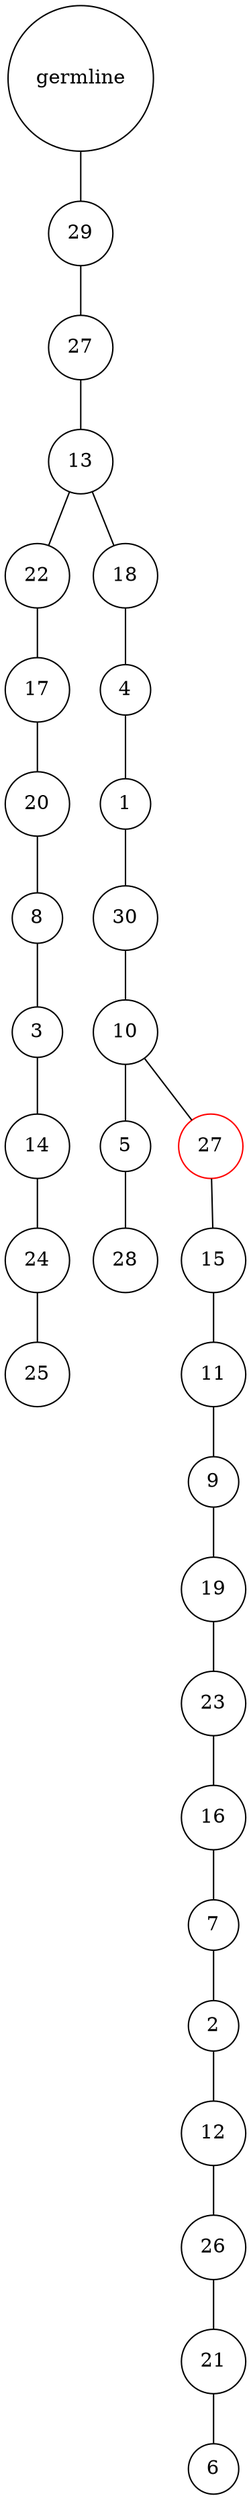 graph {
	rankdir=UD;
	splines=line;
	node [shape=circle]
	"0x7f2464f6fa90" [label="germline"];
	"0x7f2464f6fac0" [label="29"];
	"0x7f2464f6fa90" -- "0x7f2464f6fac0" ;
	"0x7f2464f6faf0" [label="27"];
	"0x7f2464f6fac0" -- "0x7f2464f6faf0" ;
	"0x7f2464f6fb20" [label="13"];
	"0x7f2464f6faf0" -- "0x7f2464f6fb20" ;
	"0x7f2464f6fb50" [label="22"];
	"0x7f2464f6fb20" -- "0x7f2464f6fb50" ;
	"0x7f2464f6fb80" [label="17"];
	"0x7f2464f6fb50" -- "0x7f2464f6fb80" ;
	"0x7f2464f6fbb0" [label="20"];
	"0x7f2464f6fb80" -- "0x7f2464f6fbb0" ;
	"0x7f2464f6fbe0" [label="8"];
	"0x7f2464f6fbb0" -- "0x7f2464f6fbe0" ;
	"0x7f2464f6fc10" [label="3"];
	"0x7f2464f6fbe0" -- "0x7f2464f6fc10" ;
	"0x7f2464f6fc40" [label="14"];
	"0x7f2464f6fc10" -- "0x7f2464f6fc40" ;
	"0x7f2464f6fc70" [label="24"];
	"0x7f2464f6fc40" -- "0x7f2464f6fc70" ;
	"0x7f2464f6fca0" [label="25"];
	"0x7f2464f6fc70" -- "0x7f2464f6fca0" ;
	"0x7f2464f6fcd0" [label="18"];
	"0x7f2464f6fb20" -- "0x7f2464f6fcd0" ;
	"0x7f2464f6fd00" [label="4"];
	"0x7f2464f6fcd0" -- "0x7f2464f6fd00" ;
	"0x7f2464f6fd30" [label="1"];
	"0x7f2464f6fd00" -- "0x7f2464f6fd30" ;
	"0x7f2464f6fd60" [label="30"];
	"0x7f2464f6fd30" -- "0x7f2464f6fd60" ;
	"0x7f2464f6fd90" [label="10"];
	"0x7f2464f6fd60" -- "0x7f2464f6fd90" ;
	"0x7f2464f6fdc0" [label="5"];
	"0x7f2464f6fd90" -- "0x7f2464f6fdc0" ;
	"0x7f2464f6fdf0" [label="28"];
	"0x7f2464f6fdc0" -- "0x7f2464f6fdf0" ;
	"0x7f2464f6fe20" [label="27",color="red"];
	"0x7f2464f6fd90" -- "0x7f2464f6fe20" ;
	"0x7f2464f6fe50" [label="15"];
	"0x7f2464f6fe20" -- "0x7f2464f6fe50" ;
	"0x7f2464f6fe80" [label="11"];
	"0x7f2464f6fe50" -- "0x7f2464f6fe80" ;
	"0x7f2464f6feb0" [label="9"];
	"0x7f2464f6fe80" -- "0x7f2464f6feb0" ;
	"0x7f2464f6fee0" [label="19"];
	"0x7f2464f6feb0" -- "0x7f2464f6fee0" ;
	"0x7f2464f6ff10" [label="23"];
	"0x7f2464f6fee0" -- "0x7f2464f6ff10" ;
	"0x7f2464f6ff40" [label="16"];
	"0x7f2464f6ff10" -- "0x7f2464f6ff40" ;
	"0x7f2464f6ff70" [label="7"];
	"0x7f2464f6ff40" -- "0x7f2464f6ff70" ;
	"0x7f2464f6ffa0" [label="2"];
	"0x7f2464f6ff70" -- "0x7f2464f6ffa0" ;
	"0x7f2464f6ffd0" [label="12"];
	"0x7f2464f6ffa0" -- "0x7f2464f6ffd0" ;
	"0x7f2464efc040" [label="26"];
	"0x7f2464f6ffd0" -- "0x7f2464efc040" ;
	"0x7f2464efc070" [label="21"];
	"0x7f2464efc040" -- "0x7f2464efc070" ;
	"0x7f2464efc0a0" [label="6"];
	"0x7f2464efc070" -- "0x7f2464efc0a0" ;
}
